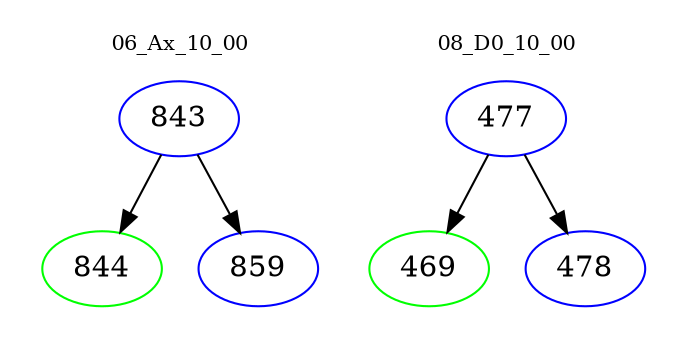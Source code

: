 digraph{
subgraph cluster_0 {
color = white
label = "06_Ax_10_00";
fontsize=10;
T0_843 [label="843", color="blue"]
T0_843 -> T0_844 [color="black"]
T0_844 [label="844", color="green"]
T0_843 -> T0_859 [color="black"]
T0_859 [label="859", color="blue"]
}
subgraph cluster_1 {
color = white
label = "08_D0_10_00";
fontsize=10;
T1_477 [label="477", color="blue"]
T1_477 -> T1_469 [color="black"]
T1_469 [label="469", color="green"]
T1_477 -> T1_478 [color="black"]
T1_478 [label="478", color="blue"]
}
}
